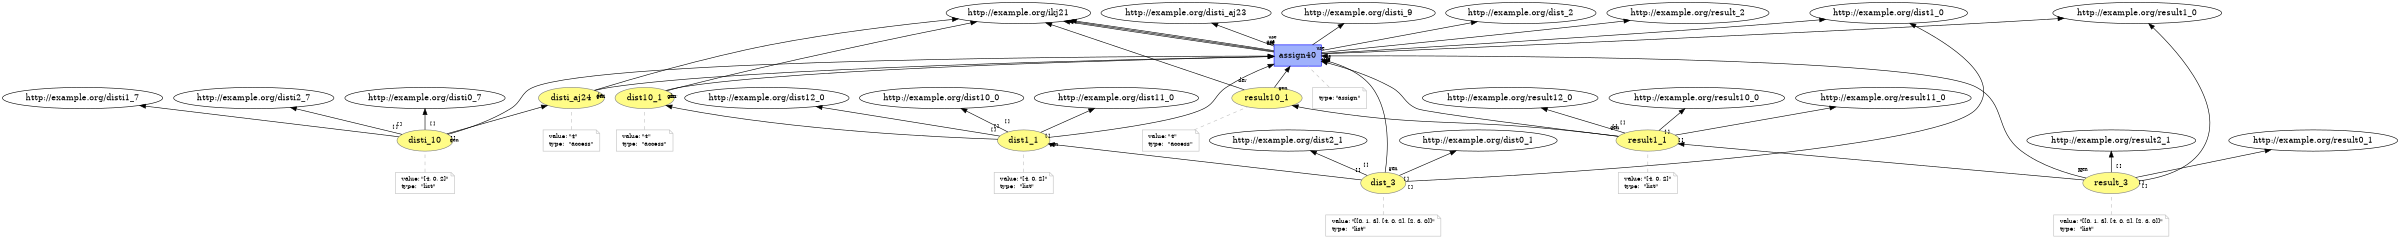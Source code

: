 digraph "PROV" { size="16,12"; rankdir="BT";
"http://example.org/disti_aj24" [fillcolor="#FFFC87",color="#808080",style="filled",label="disti_aj24",URL="http://example.org/disti_aj24"]
"-attrs0" [color="gray",shape="note",fontsize="10",fontcolor="black",label=<<TABLE cellpadding="0" border="0">
	<TR>
	    <TD align="left">value:</TD>
	    <TD align="left">&quot;4&quot;</TD>
	</TR>
	<TR>
	    <TD align="left">type:</TD>
	    <TD align="left">&quot;access&quot;</TD>
	</TR>
</TABLE>>]
"-attrs0" -> "http://example.org/disti_aj24" [color="gray",style="dashed",arrowhead="none"]
"http://example.org/disti_10" [fillcolor="#FFFC87",color="#808080",style="filled",label="disti_10",URL="http://example.org/disti_10"]
"-attrs1" [color="gray",shape="note",fontsize="10",fontcolor="black",label=<<TABLE cellpadding="0" border="0">
	<TR>
	    <TD align="left">value:</TD>
	    <TD align="left">&quot;[4, 0, 2]&quot;</TD>
	</TR>
	<TR>
	    <TD align="left">type:</TD>
	    <TD align="left">&quot;list&quot;</TD>
	</TR>
</TABLE>>]
"-attrs1" -> "http://example.org/disti_10" [color="gray",style="dashed",arrowhead="none"]
"http://example.org/disti_10" -> "http://example.org/disti0_7" [labelfontsize="8",labeldistance="1.5",labelangle="60.0",rotation="20",taillabel="[ ]"]
"http://example.org/disti_10" -> "http://example.org/disti1_7" [labelfontsize="8",labeldistance="1.5",labelangle="60.0",rotation="20",taillabel="[ ]"]
"http://example.org/disti_10" -> "http://example.org/disti2_7" [labelfontsize="8",labeldistance="1.5",labelangle="60.0",rotation="20",taillabel="[ ]"]
"http://example.org/disti_10" -> "http://example.org/disti_aj24" [labelfontsize="8",labeldistance="1.5",labelangle="60.0",rotation="20",taillabel="[ ]"]
"http://example.org/dist10_1" [fillcolor="#FFFC87",color="#808080",style="filled",label="dist10_1",URL="http://example.org/dist10_1"]
"-attrs2" [color="gray",shape="note",fontsize="10",fontcolor="black",label=<<TABLE cellpadding="0" border="0">
	<TR>
	    <TD align="left">value:</TD>
	    <TD align="left">&quot;4&quot;</TD>
	</TR>
	<TR>
	    <TD align="left">type:</TD>
	    <TD align="left">&quot;access&quot;</TD>
	</TR>
</TABLE>>]
"-attrs2" -> "http://example.org/dist10_1" [color="gray",style="dashed",arrowhead="none"]
"http://example.org/dist1_1" [fillcolor="#FFFC87",color="#808080",style="filled",label="dist1_1",URL="http://example.org/dist1_1"]
"-attrs3" [color="gray",shape="note",fontsize="10",fontcolor="black",label=<<TABLE cellpadding="0" border="0">
	<TR>
	    <TD align="left">value:</TD>
	    <TD align="left">&quot;[4, 0, 2]&quot;</TD>
	</TR>
	<TR>
	    <TD align="left">type:</TD>
	    <TD align="left">&quot;list&quot;</TD>
	</TR>
</TABLE>>]
"-attrs3" -> "http://example.org/dist1_1" [color="gray",style="dashed",arrowhead="none"]
"http://example.org/dist1_1" -> "http://example.org/dist10_0" [labelfontsize="8",labeldistance="1.5",labelangle="60.0",rotation="20",taillabel="[ ]"]
"http://example.org/dist1_1" -> "http://example.org/dist11_0" [labelfontsize="8",labeldistance="1.5",labelangle="60.0",rotation="20",taillabel="[ ]"]
"http://example.org/dist1_1" -> "http://example.org/dist12_0" [labelfontsize="8",labeldistance="1.5",labelangle="60.0",rotation="20",taillabel="[ ]"]
"http://example.org/dist1_1" -> "http://example.org/dist10_1" [labelfontsize="8",labeldistance="1.5",labelangle="60.0",rotation="20",taillabel="[ ]"]
"http://example.org/dist_3" [fillcolor="#FFFC87",color="#808080",style="filled",label="dist_3",URL="http://example.org/dist_3"]
"-attrs4" [color="gray",shape="note",fontsize="10",fontcolor="black",label=<<TABLE cellpadding="0" border="0">
	<TR>
	    <TD align="left">value:</TD>
	    <TD align="left">&quot;[[0, 1, 3], [4, 0, 2], [2, 3, 0]]&quot;</TD>
	</TR>
	<TR>
	    <TD align="left">type:</TD>
	    <TD align="left">&quot;list&quot;</TD>
	</TR>
</TABLE>>]
"-attrs4" -> "http://example.org/dist_3" [color="gray",style="dashed",arrowhead="none"]
"http://example.org/dist_3" -> "http://example.org/dist0_1" [labelfontsize="8",labeldistance="1.5",labelangle="60.0",rotation="20",taillabel="[ ]"]
"http://example.org/dist_3" -> "http://example.org/dist1_0" [labelfontsize="8",labeldistance="1.5",labelangle="60.0",rotation="20",taillabel="[ ]"]
"http://example.org/dist_3" -> "http://example.org/dist2_1" [labelfontsize="8",labeldistance="1.5",labelangle="60.0",rotation="20",taillabel="[ ]"]
"http://example.org/dist_3" -> "http://example.org/dist1_1" [labelfontsize="8",labeldistance="1.5",labelangle="60.0",rotation="20",taillabel="[ ]"]
"http://example.org/result10_1" [fillcolor="#FFFC87",color="#808080",style="filled",label="result10_1",URL="http://example.org/result10_1"]
"-attrs5" [color="gray",shape="note",fontsize="10",fontcolor="black",label=<<TABLE cellpadding="0" border="0">
	<TR>
	    <TD align="left">value:</TD>
	    <TD align="left">&quot;4&quot;</TD>
	</TR>
	<TR>
	    <TD align="left">type:</TD>
	    <TD align="left">&quot;access&quot;</TD>
	</TR>
</TABLE>>]
"-attrs5" -> "http://example.org/result10_1" [color="gray",style="dashed",arrowhead="none"]
"http://example.org/result1_1" [fillcolor="#FFFC87",color="#808080",style="filled",label="result1_1",URL="http://example.org/result1_1"]
"-attrs6" [color="gray",shape="note",fontsize="10",fontcolor="black",label=<<TABLE cellpadding="0" border="0">
	<TR>
	    <TD align="left">value:</TD>
	    <TD align="left">&quot;[4, 0, 2]&quot;</TD>
	</TR>
	<TR>
	    <TD align="left">type:</TD>
	    <TD align="left">&quot;list&quot;</TD>
	</TR>
</TABLE>>]
"-attrs6" -> "http://example.org/result1_1" [color="gray",style="dashed",arrowhead="none"]
"http://example.org/result1_1" -> "http://example.org/result10_0" [labelfontsize="8",labeldistance="1.5",labelangle="60.0",rotation="20",taillabel="[ ]"]
"http://example.org/result1_1" -> "http://example.org/result11_0" [labelfontsize="8",labeldistance="1.5",labelangle="60.0",rotation="20",taillabel="[ ]"]
"http://example.org/result1_1" -> "http://example.org/result12_0" [labelfontsize="8",labeldistance="1.5",labelangle="60.0",rotation="20",taillabel="[ ]"]
"http://example.org/result1_1" -> "http://example.org/result10_1" [labelfontsize="8",labeldistance="1.5",labelangle="60.0",rotation="20",taillabel="[ ]"]
"http://example.org/result_3" [fillcolor="#FFFC87",color="#808080",style="filled",label="result_3",URL="http://example.org/result_3"]
"-attrs7" [color="gray",shape="note",fontsize="10",fontcolor="black",label=<<TABLE cellpadding="0" border="0">
	<TR>
	    <TD align="left">value:</TD>
	    <TD align="left">&quot;[[0, 1, 3], [4, 0, 2], [2, 3, 0]]&quot;</TD>
	</TR>
	<TR>
	    <TD align="left">type:</TD>
	    <TD align="left">&quot;list&quot;</TD>
	</TR>
</TABLE>>]
"-attrs7" -> "http://example.org/result_3" [color="gray",style="dashed",arrowhead="none"]
"http://example.org/result_3" -> "http://example.org/result0_1" [labelfontsize="8",labeldistance="1.5",labelangle="60.0",rotation="20",taillabel="[ ]"]
"http://example.org/result_3" -> "http://example.org/result1_0" [labelfontsize="8",labeldistance="1.5",labelangle="60.0",rotation="20",taillabel="[ ]"]
"http://example.org/result_3" -> "http://example.org/result2_1" [labelfontsize="8",labeldistance="1.5",labelangle="60.0",rotation="20",taillabel="[ ]"]
"http://example.org/result_3" -> "http://example.org/result1_1" [labelfontsize="8",labeldistance="1.5",labelangle="60.0",rotation="20",taillabel="[ ]"]
"http://example.org/assign40" [fillcolor="#9FB1FC",color="#0000FF",shape="polygon",sides="4",style="filled",label="assign40",URL="http://example.org/assign40"]
"-attrs8" [color="gray",shape="note",fontsize="10",fontcolor="black",label=<<TABLE cellpadding="0" border="0">
	<TR>
	    <TD align="left">type:</TD>
	    <TD align="left">&quot;assign&quot;</TD>
	</TR>
</TABLE>>]
"-attrs8" -> "http://example.org/assign40" [color="gray",style="dashed",arrowhead="none"]
"http://example.org/assign40" -> "http://example.org/ikj21" [labelfontsize="8",labeldistance="1.5",labelangle="60.0",rotation="20",taillabel="use"]
"http://example.org/disti_aj24" -> "http://example.org/ikj21" [labelfontsize="8",labeldistance="1.5",labelangle="60.0",rotation="20",taillabel="der"]
"http://example.org/disti_aj24" -> "http://example.org/assign40" [labelfontsize="8",labeldistance="1.5",labelangle="60.0",rotation="20",taillabel="gen"]
"http://example.org/assign40" -> "http://example.org/ikj21" [labelfontsize="8",labeldistance="1.5",labelangle="60.0",rotation="20",taillabel="use"]
"http://example.org/dist10_1" -> "http://example.org/ikj21" [labelfontsize="8",labeldistance="1.5",labelangle="60.0",rotation="20",taillabel="der"]
"http://example.org/dist10_1" -> "http://example.org/assign40" [labelfontsize="8",labeldistance="1.5",labelangle="60.0",rotation="20",taillabel="gen"]
"http://example.org/assign40" -> "http://example.org/ikj21" [labelfontsize="8",labeldistance="1.5",labelangle="60.0",rotation="20",taillabel="use"]
"http://example.org/result10_1" -> "http://example.org/ikj21" [labelfontsize="8",labeldistance="1.5",labelangle="60.0",rotation="20",taillabel="der"]
"http://example.org/result10_1" -> "http://example.org/assign40" [labelfontsize="8",labeldistance="1.5",labelangle="60.0",rotation="20",taillabel="gen"]
"http://example.org/assign40" -> "http://example.org/disti_aj23" [labelfontsize="8",labeldistance="1.5",labelangle="60.0",rotation="20",taillabel="use"]
"http://example.org/assign40" -> "http://example.org/disti_9" [labelfontsize="8",labeldistance="1.5",labelangle="60.0",rotation="20",taillabel="use"]
"http://example.org/assign40" -> "http://example.org/dist1_0" [labelfontsize="8",labeldistance="1.5",labelangle="60.0",rotation="20",taillabel="use"]
"http://example.org/assign40" -> "http://example.org/dist_2" [labelfontsize="8",labeldistance="1.5",labelangle="60.0",rotation="20",taillabel="use"]
"http://example.org/assign40" -> "http://example.org/result1_0" [labelfontsize="8",labeldistance="1.5",labelangle="60.0",rotation="20",taillabel="use"]
"http://example.org/assign40" -> "http://example.org/result_2" [labelfontsize="8",labeldistance="1.5",labelangle="60.0",rotation="20",taillabel="use"]
"http://example.org/disti_10" -> "http://example.org/assign40" [labelfontsize="8",labeldistance="1.5",labelangle="60.0",rotation="20",taillabel="gen"]
"http://example.org/dist1_1" -> "http://example.org/assign40" [labelfontsize="8",labeldistance="1.5",labelangle="60.0",rotation="20",taillabel="gen"]
"http://example.org/dist_3" -> "http://example.org/assign40" [labelfontsize="8",labeldistance="1.5",labelangle="60.0",rotation="20",taillabel="gen"]
"http://example.org/result1_1" -> "http://example.org/assign40" [labelfontsize="8",labeldistance="1.5",labelangle="60.0",rotation="20",taillabel="gen"]
"http://example.org/result_3" -> "http://example.org/assign40" [labelfontsize="8",labeldistance="1.5",labelangle="60.0",rotation="20",taillabel="gen"]
}